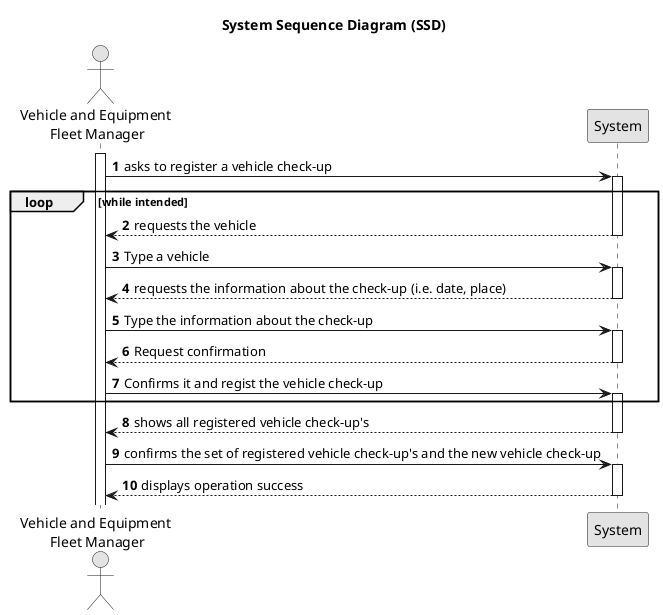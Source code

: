 €@startuml
skinparam monochrome true
skinparam packageStyle rectangle
skinparam shadowing false

title System Sequence Diagram (SSD)

autonumber

actor "Vehicle and Equipment \nFleet Manager" as VFM
participant "System" as System

activate VFM

    VFM -> System : asks to register a vehicle check-up
    activate System

    loop while intended
            System --> VFM : requests the vehicle
        deactivate System
        VFM -> System : Type a vehicle
        activate System

        System --> VFM : requests the information about the check-up (i.e. date, place)
        deactivate System
        VFM -> System : Type the information about the check-up
        activate System
        System --> VFM : Request confirmation
        deactivate System
        VFM -> System : Confirms it and regist the vehicle check-up
        activate System
    end

        System --> VFM : shows all registered vehicle check-up's
    deactivate System

    VFM -> System : confirms the set of registered vehicle check-up's and the new vehicle check-up
    activate System

    System --> VFM : displays operation success
    deactivate System
@enduml